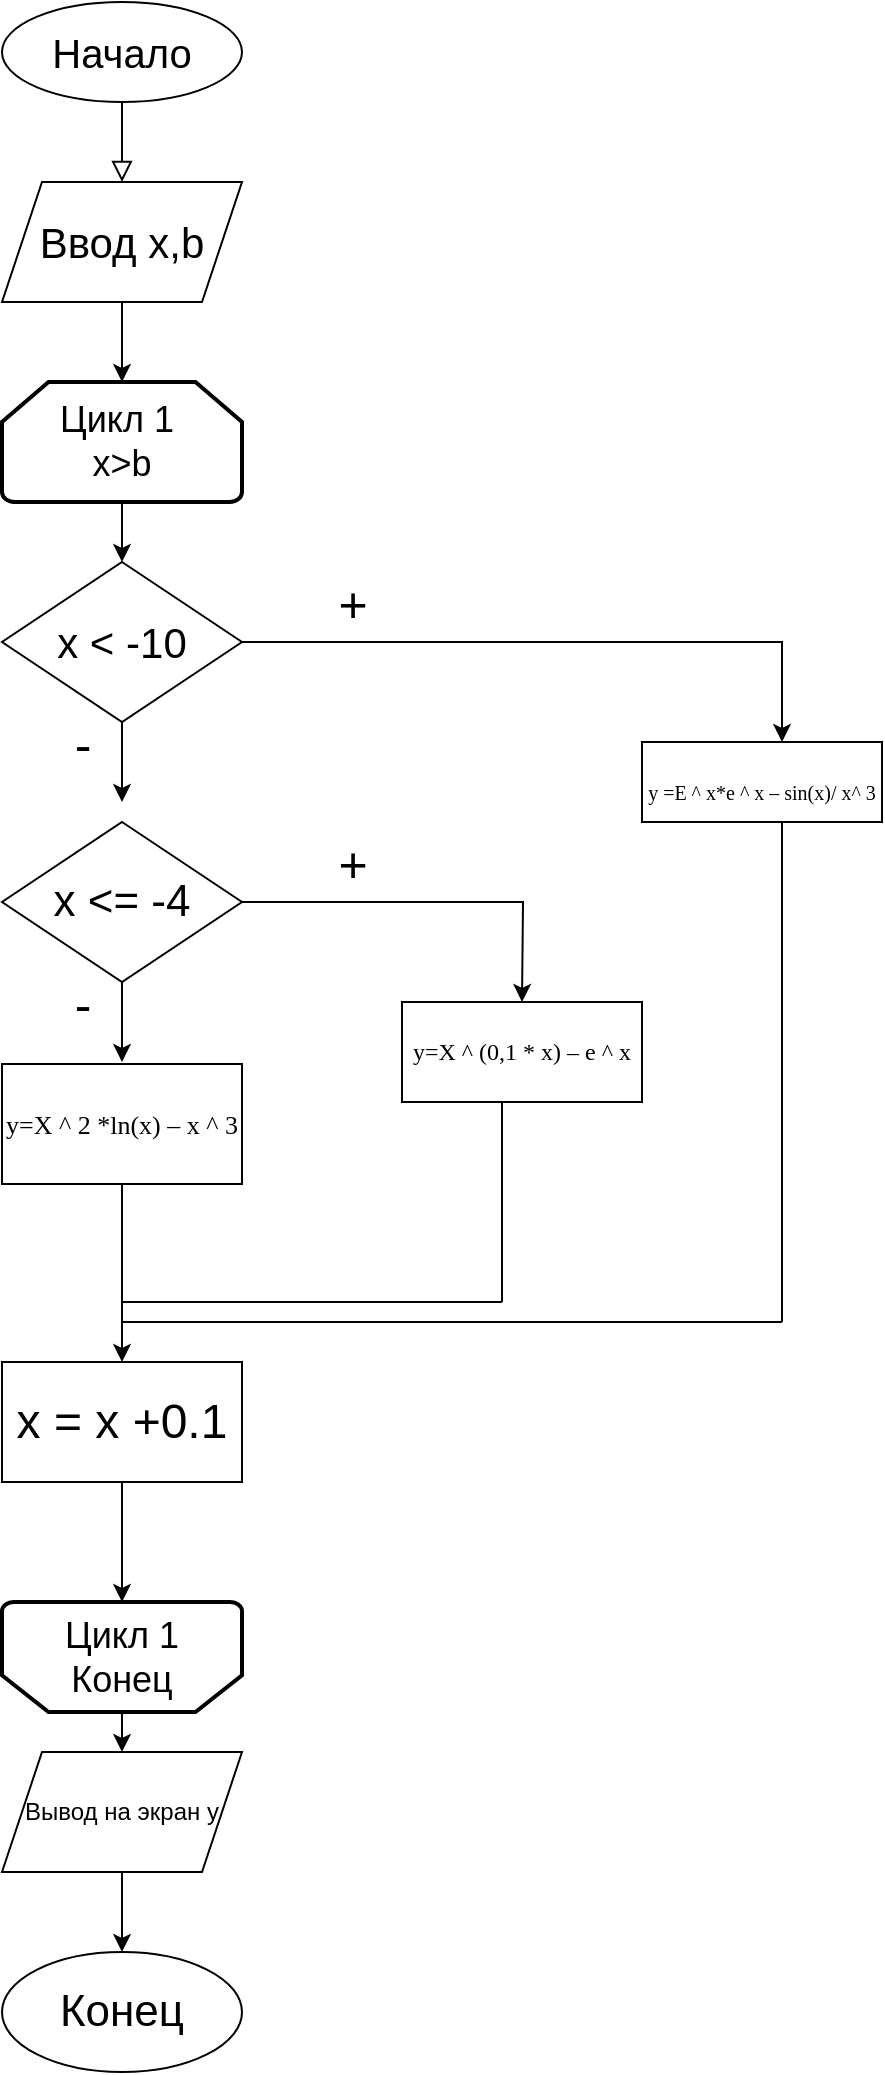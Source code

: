 <mxfile version="20.4.1" type="device"><diagram id="C5RBs43oDa-KdzZeNtuy" name="Page-1"><mxGraphModel dx="1422" dy="794" grid="1" gridSize="10" guides="1" tooltips="1" connect="1" arrows="1" fold="1" page="1" pageScale="1" pageWidth="827" pageHeight="1169" math="0" shadow="0"><root><mxCell id="WIyWlLk6GJQsqaUBKTNV-0"/><mxCell id="WIyWlLk6GJQsqaUBKTNV-1" parent="WIyWlLk6GJQsqaUBKTNV-0"/><mxCell id="WIyWlLk6GJQsqaUBKTNV-2" value="" style="rounded=0;html=1;jettySize=auto;orthogonalLoop=1;fontSize=11;endArrow=block;endFill=0;endSize=8;strokeWidth=1;shadow=0;labelBackgroundColor=none;edgeStyle=orthogonalEdgeStyle;" parent="WIyWlLk6GJQsqaUBKTNV-1" edge="1"><mxGeometry relative="1" as="geometry"><mxPoint x="220" y="120" as="sourcePoint"/><mxPoint x="220" y="170" as="targetPoint"/></mxGeometry></mxCell><mxCell id="LtuedVLPQ7oGtmiL0Wr7-0" value="&lt;font style=&quot;font-size: 20px;&quot;&gt;Начало&lt;/font&gt;" style="ellipse;whiteSpace=wrap;html=1;" parent="WIyWlLk6GJQsqaUBKTNV-1" vertex="1"><mxGeometry x="160" y="80" width="120" height="50" as="geometry"/></mxCell><mxCell id="LtuedVLPQ7oGtmiL0Wr7-3" value="" style="edgeStyle=orthogonalEdgeStyle;rounded=0;orthogonalLoop=1;jettySize=auto;html=1;" parent="WIyWlLk6GJQsqaUBKTNV-1" source="LtuedVLPQ7oGtmiL0Wr7-1" edge="1"><mxGeometry relative="1" as="geometry"><mxPoint x="220" y="270" as="targetPoint"/></mxGeometry></mxCell><mxCell id="LtuedVLPQ7oGtmiL0Wr7-1" value="&lt;font style=&quot;font-size: 21px;&quot;&gt;Ввод х,b&lt;/font&gt;" style="shape=parallelogram;perimeter=parallelogramPerimeter;whiteSpace=wrap;html=1;fixedSize=1;" parent="WIyWlLk6GJQsqaUBKTNV-1" vertex="1"><mxGeometry x="160" y="170" width="120" height="60" as="geometry"/></mxCell><mxCell id="C80WgWGy6st27M_uVdPJ-36" value="" style="edgeStyle=orthogonalEdgeStyle;rounded=0;orthogonalLoop=1;jettySize=auto;html=1;fontSize=12;" parent="WIyWlLk6GJQsqaUBKTNV-1" source="C80WgWGy6st27M_uVdPJ-32" target="C80WgWGy6st27M_uVdPJ-35" edge="1"><mxGeometry relative="1" as="geometry"/></mxCell><mxCell id="C80WgWGy6st27M_uVdPJ-32" value="&lt;font style=&quot;font-size: 12px&quot;&gt;Вывод на экран y&lt;/font&gt;" style="shape=parallelogram;perimeter=parallelogramPerimeter;whiteSpace=wrap;html=1;fixedSize=1;fontSize=10;strokeWidth=1;" parent="WIyWlLk6GJQsqaUBKTNV-1" vertex="1"><mxGeometry x="160" y="955" width="120" height="60" as="geometry"/></mxCell><mxCell id="C80WgWGy6st27M_uVdPJ-35" value="&lt;font style=&quot;font-size: 22px;&quot;&gt;Конец&lt;/font&gt;" style="ellipse;whiteSpace=wrap;html=1;fontSize=10;strokeWidth=1;" parent="WIyWlLk6GJQsqaUBKTNV-1" vertex="1"><mxGeometry x="160" y="1055" width="120" height="60" as="geometry"/></mxCell><mxCell id="pJR2k2InfdwV9WXZWql0-0" value="&lt;font style=&quot;font-size: 18px;&quot;&gt;Цикл 1&lt;br&gt;Конец&lt;/font&gt;" style="strokeWidth=2;html=1;shape=mxgraph.flowchart.loop_limit;whiteSpace=wrap;direction=west;" parent="WIyWlLk6GJQsqaUBKTNV-1" vertex="1"><mxGeometry x="160" y="880" width="120" height="55" as="geometry"/></mxCell><mxCell id="pJR2k2InfdwV9WXZWql0-26" style="edgeStyle=orthogonalEdgeStyle;rounded=0;orthogonalLoop=1;jettySize=auto;html=1;entryX=0.5;entryY=0;entryDx=0;entryDy=0;fontSize=22;" parent="WIyWlLk6GJQsqaUBKTNV-1" source="pJR2k2InfdwV9WXZWql0-2" target="pJR2k2InfdwV9WXZWql0-6" edge="1"><mxGeometry relative="1" as="geometry"/></mxCell><mxCell id="pJR2k2InfdwV9WXZWql0-2" value="&lt;font style=&quot;font-size: 18px;&quot;&gt;Цикл 1&amp;nbsp;&lt;br&gt;x&amp;gt;b&lt;/font&gt;" style="strokeWidth=2;html=1;shape=mxgraph.flowchart.loop_limit;whiteSpace=wrap;" parent="WIyWlLk6GJQsqaUBKTNV-1" vertex="1"><mxGeometry x="160" y="270" width="120" height="60" as="geometry"/></mxCell><mxCell id="pJR2k2InfdwV9WXZWql0-3" value="" style="endArrow=classic;html=1;rounded=0;entryX=0.5;entryY=0;entryDx=0;entryDy=0;exitX=0.5;exitY=0;exitDx=0;exitDy=0;exitPerimeter=0;" parent="WIyWlLk6GJQsqaUBKTNV-1" source="pJR2k2InfdwV9WXZWql0-0" target="C80WgWGy6st27M_uVdPJ-32" edge="1"><mxGeometry width="50" height="50" relative="1" as="geometry"><mxPoint x="210" y="935" as="sourcePoint"/><mxPoint x="260" y="885" as="targetPoint"/></mxGeometry></mxCell><mxCell id="pJR2k2InfdwV9WXZWql0-4" style="edgeStyle=orthogonalEdgeStyle;rounded=0;orthogonalLoop=1;jettySize=auto;html=1;" parent="WIyWlLk6GJQsqaUBKTNV-1" source="pJR2k2InfdwV9WXZWql0-6" edge="1"><mxGeometry relative="1" as="geometry"><mxPoint x="550" y="450" as="targetPoint"/><Array as="points"><mxPoint x="550" y="400"/></Array></mxGeometry></mxCell><mxCell id="pJR2k2InfdwV9WXZWql0-5" style="edgeStyle=orthogonalEdgeStyle;rounded=0;orthogonalLoop=1;jettySize=auto;html=1;exitX=0.5;exitY=1;exitDx=0;exitDy=0;" parent="WIyWlLk6GJQsqaUBKTNV-1" source="pJR2k2InfdwV9WXZWql0-6" edge="1"><mxGeometry relative="1" as="geometry"><mxPoint x="220" y="480" as="targetPoint"/></mxGeometry></mxCell><mxCell id="pJR2k2InfdwV9WXZWql0-6" value="&lt;font style=&quot;font-size: 21px;&quot;&gt;x &amp;lt; -10&lt;/font&gt;" style="rhombus;whiteSpace=wrap;html=1;" parent="WIyWlLk6GJQsqaUBKTNV-1" vertex="1"><mxGeometry x="160" y="360" width="120" height="80" as="geometry"/></mxCell><mxCell id="pJR2k2InfdwV9WXZWql0-7" value="+" style="text;html=1;align=center;verticalAlign=middle;resizable=0;points=[];autosize=1;strokeColor=none;fillColor=none;strokeWidth=2;fontSize=25;" parent="WIyWlLk6GJQsqaUBKTNV-1" vertex="1"><mxGeometry x="320" y="360" width="30" height="40" as="geometry"/></mxCell><mxCell id="pJR2k2InfdwV9WXZWql0-8" value="-" style="text;html=1;align=center;verticalAlign=middle;resizable=0;points=[];autosize=1;strokeColor=none;fillColor=none;fontSize=25;" parent="WIyWlLk6GJQsqaUBKTNV-1" vertex="1"><mxGeometry x="190" y="430" width="20" height="40" as="geometry"/></mxCell><mxCell id="pJR2k2InfdwV9WXZWql0-9" style="edgeStyle=orthogonalEdgeStyle;rounded=0;orthogonalLoop=1;jettySize=auto;html=1;exitX=1;exitY=0.5;exitDx=0;exitDy=0;fontSize=12;" parent="WIyWlLk6GJQsqaUBKTNV-1" source="pJR2k2InfdwV9WXZWql0-11" edge="1"><mxGeometry relative="1" as="geometry"><mxPoint x="420" y="580" as="targetPoint"/></mxGeometry></mxCell><mxCell id="pJR2k2InfdwV9WXZWql0-10" style="edgeStyle=orthogonalEdgeStyle;rounded=0;orthogonalLoop=1;jettySize=auto;html=1;exitX=0.5;exitY=1;exitDx=0;exitDy=0;fontSize=25;" parent="WIyWlLk6GJQsqaUBKTNV-1" source="pJR2k2InfdwV9WXZWql0-11" edge="1"><mxGeometry relative="1" as="geometry"><mxPoint x="220" y="610" as="targetPoint"/></mxGeometry></mxCell><mxCell id="pJR2k2InfdwV9WXZWql0-11" value="&lt;font style=&quot;font-size: 22px;&quot;&gt;x &amp;lt;= -4&lt;/font&gt;" style="rhombus;whiteSpace=wrap;html=1;fontSize=12;strokeWidth=1;" parent="WIyWlLk6GJQsqaUBKTNV-1" vertex="1"><mxGeometry x="160" y="490" width="120" height="80" as="geometry"/></mxCell><mxCell id="pJR2k2InfdwV9WXZWql0-12" value="+" style="text;html=1;align=center;verticalAlign=middle;resizable=0;points=[];autosize=1;strokeColor=none;fillColor=none;fontSize=25;" parent="WIyWlLk6GJQsqaUBKTNV-1" vertex="1"><mxGeometry x="320" y="490" width="30" height="40" as="geometry"/></mxCell><mxCell id="pJR2k2InfdwV9WXZWql0-13" value="-" style="text;html=1;align=center;verticalAlign=middle;resizable=0;points=[];autosize=1;strokeColor=none;fillColor=none;fontSize=25;" parent="WIyWlLk6GJQsqaUBKTNV-1" vertex="1"><mxGeometry x="190" y="560" width="20" height="40" as="geometry"/></mxCell><mxCell id="pJR2k2InfdwV9WXZWql0-14" value="&lt;span lang=&quot;EN-US&quot; style=&quot;font-family: &amp;#34;times new roman&amp;#34; , serif&quot;&gt;&lt;font style=&quot;font-size: 10px&quot;&gt;y =E ^ x*e ^ x – sin(x)/ x^ 3&lt;/font&gt;&lt;/span&gt;" style="rounded=0;whiteSpace=wrap;html=1;fontSize=25;strokeWidth=1;" parent="WIyWlLk6GJQsqaUBKTNV-1" vertex="1"><mxGeometry x="480" y="450" width="120" height="40" as="geometry"/></mxCell><mxCell id="pJR2k2InfdwV9WXZWql0-15" value="&lt;font style=&quot;font-size: 12px&quot;&gt;&lt;span lang=&quot;EN-US&quot; style=&quot;font-family: &amp;#34;times new roman&amp;#34; , serif&quot;&gt;y=X&lt;/span&gt;&lt;span style=&quot;font-family: &amp;#34;times new roman&amp;#34; , serif&quot;&gt; ^ (0,1 * &lt;/span&gt;&lt;span lang=&quot;EN-US&quot; style=&quot;font-family: &amp;#34;times new roman&amp;#34; , serif&quot;&gt;x&lt;/span&gt;&lt;span style=&quot;font-family: &amp;#34;times new roman&amp;#34; , serif&quot;&gt;) – &lt;/span&gt;&lt;span lang=&quot;EN-US&quot; style=&quot;font-family: &amp;#34;times new roman&amp;#34; , serif&quot;&gt;e&lt;/span&gt;&lt;span style=&quot;font-family: &amp;#34;times new roman&amp;#34; , serif&quot;&gt; ^ &lt;/span&gt;&lt;span lang=&quot;EN-US&quot; style=&quot;font-family: &amp;#34;times new roman&amp;#34; , serif&quot;&gt;x&lt;/span&gt;&lt;/font&gt;" style="rounded=0;whiteSpace=wrap;html=1;fontSize=11;strokeWidth=1;" parent="WIyWlLk6GJQsqaUBKTNV-1" vertex="1"><mxGeometry x="360" y="580" width="120" height="50" as="geometry"/></mxCell><mxCell id="pJR2k2InfdwV9WXZWql0-17" value="&lt;font style=&quot;font-size: 13px&quot;&gt;&lt;span lang=&quot;EN-US&quot; style=&quot;font-family: &amp;#34;times new roman&amp;#34; , serif&quot;&gt;y=X&lt;/span&gt;&lt;span style=&quot;font-family: &amp;#34;times new roman&amp;#34; , serif&quot;&gt; ^ 2 *&lt;/span&gt;&lt;span lang=&quot;EN-US&quot; style=&quot;font-family: &amp;#34;times new roman&amp;#34; , serif&quot;&gt;ln&lt;/span&gt;&lt;span style=&quot;font-family: &amp;#34;times new roman&amp;#34; , serif&quot;&gt;(&lt;/span&gt;&lt;span lang=&quot;EN-US&quot; style=&quot;font-family: &amp;#34;times new roman&amp;#34; , serif&quot;&gt;x&lt;/span&gt;&lt;span style=&quot;font-family: &amp;#34;times new roman&amp;#34; , serif&quot;&gt;) – &lt;/span&gt;&lt;span lang=&quot;EN-US&quot; style=&quot;font-family: &amp;#34;times new roman&amp;#34; , serif&quot;&gt;x&lt;/span&gt;&lt;span style=&quot;font-family: &amp;#34;times new roman&amp;#34; , serif&quot;&gt; ^ 3&lt;/span&gt;&lt;/font&gt;" style="rounded=0;whiteSpace=wrap;html=1;fontSize=14;strokeWidth=1;" parent="WIyWlLk6GJQsqaUBKTNV-1" vertex="1"><mxGeometry x="160" y="611" width="120" height="60" as="geometry"/></mxCell><mxCell id="pJR2k2InfdwV9WXZWql0-18" value="" style="endArrow=none;html=1;rounded=0;fontSize=10;" parent="WIyWlLk6GJQsqaUBKTNV-1" edge="1"><mxGeometry width="50" height="50" relative="1" as="geometry"><mxPoint x="410" y="730" as="sourcePoint"/><mxPoint x="410" y="630" as="targetPoint"/></mxGeometry></mxCell><mxCell id="pJR2k2InfdwV9WXZWql0-19" value="" style="endArrow=none;html=1;rounded=0;fontSize=10;" parent="WIyWlLk6GJQsqaUBKTNV-1" edge="1"><mxGeometry width="50" height="50" relative="1" as="geometry"><mxPoint x="220" y="730" as="sourcePoint"/><mxPoint x="410" y="730" as="targetPoint"/></mxGeometry></mxCell><mxCell id="pJR2k2InfdwV9WXZWql0-20" value="" style="endArrow=none;html=1;rounded=0;fontSize=10;" parent="WIyWlLk6GJQsqaUBKTNV-1" edge="1"><mxGeometry width="50" height="50" relative="1" as="geometry"><mxPoint x="550" y="740" as="sourcePoint"/><mxPoint x="550" y="490" as="targetPoint"/></mxGeometry></mxCell><mxCell id="pJR2k2InfdwV9WXZWql0-21" value="" style="endArrow=none;html=1;rounded=0;fontSize=10;" parent="WIyWlLk6GJQsqaUBKTNV-1" edge="1"><mxGeometry width="50" height="50" relative="1" as="geometry"><mxPoint x="220" y="740" as="sourcePoint"/><mxPoint x="550" y="740" as="targetPoint"/></mxGeometry></mxCell><mxCell id="pJR2k2InfdwV9WXZWql0-22" value="" style="endArrow=classic;html=1;rounded=0;" parent="WIyWlLk6GJQsqaUBKTNV-1" edge="1"><mxGeometry width="50" height="50" relative="1" as="geometry"><mxPoint x="220" y="671" as="sourcePoint"/><mxPoint x="220" y="760" as="targetPoint"/></mxGeometry></mxCell><mxCell id="pJR2k2InfdwV9WXZWql0-23" value="&lt;font style=&quot;font-size: 24px;&quot;&gt;x = x +0.1&lt;/font&gt;" style="rounded=0;whiteSpace=wrap;html=1;" parent="WIyWlLk6GJQsqaUBKTNV-1" vertex="1"><mxGeometry x="160" y="760" width="120" height="60" as="geometry"/></mxCell><mxCell id="pJR2k2InfdwV9WXZWql0-24" value="" style="endArrow=classic;html=1;rounded=0;entryX=0.5;entryY=1;entryDx=0;entryDy=0;entryPerimeter=0;" parent="WIyWlLk6GJQsqaUBKTNV-1" target="pJR2k2InfdwV9WXZWql0-0" edge="1"><mxGeometry width="50" height="50" relative="1" as="geometry"><mxPoint x="220" y="820" as="sourcePoint"/><mxPoint x="270" y="770" as="targetPoint"/></mxGeometry></mxCell></root></mxGraphModel></diagram></mxfile>